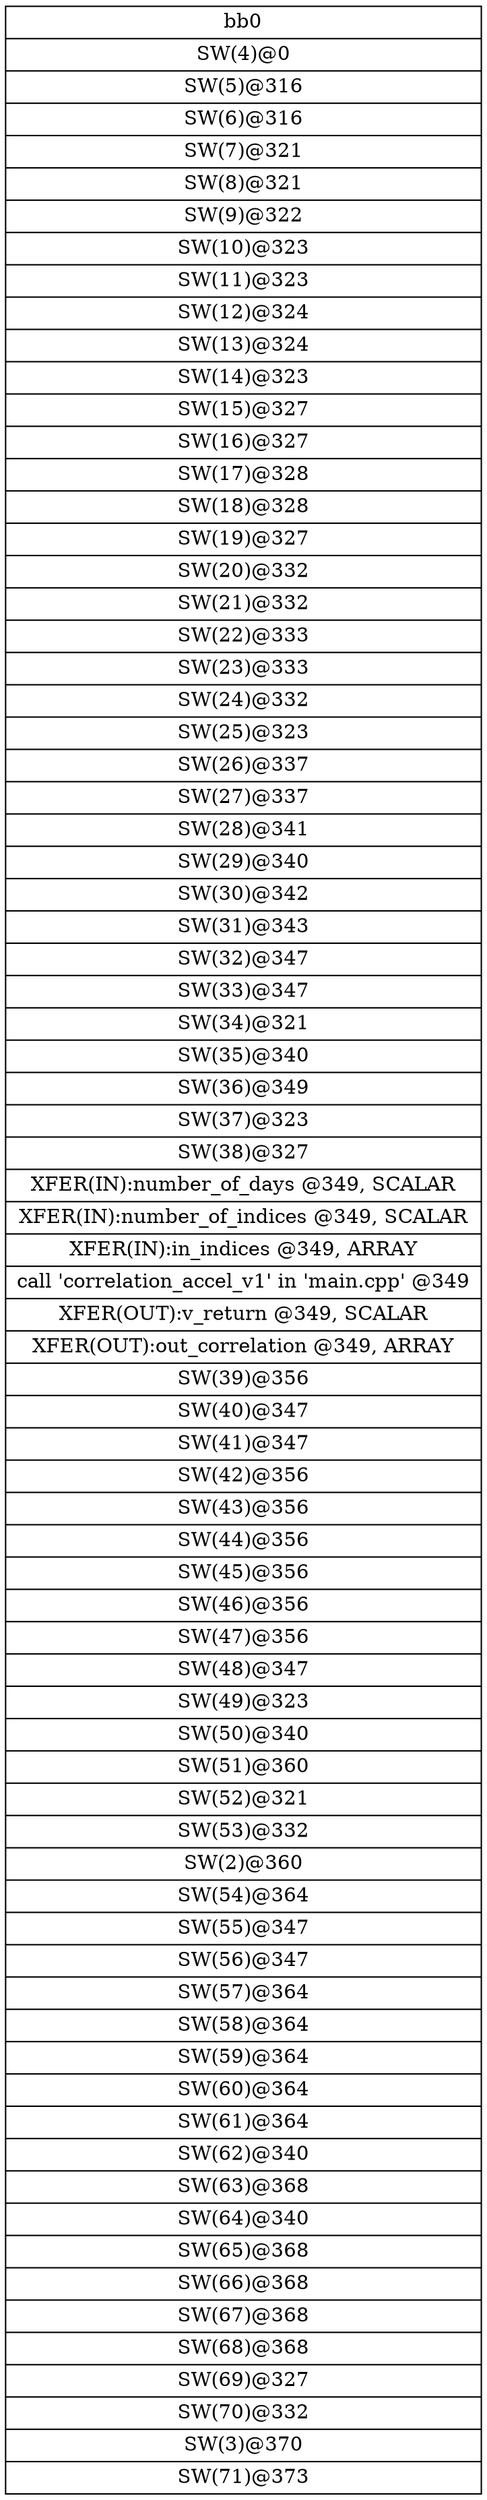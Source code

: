 digraph CDFG {
node [shape=record];
bb0 [shape=record, label = "{bb0|<x0x3eadf10>SW(4)@0\n|<x0x3eadf90>SW(5)@316\n|<x0x3eae1a0>SW(6)@316\n|<x0x3eafaa0>SW(7)@321\n|<x0x3eafc60>SW(8)@321\n|<x0x3eafe90>SW(9)@322\n|<x0x3eb00c0>SW(10)@323\n|<x0x3eb02f0>SW(11)@323\n|<x0x3eb0520>SW(12)@324\n|<x0x3eb0770>SW(13)@324\n|<x0x3eb0980>SW(14)@323\n|<x0x3eb0bc0>SW(15)@327\n|<x0x3eb0df0>SW(16)@327\n|<x0x3eb1020>SW(17)@328\n|<x0x3eb1270>SW(18)@328\n|<x0x3eb1480>SW(19)@327\n|<x0x3eb16c0>SW(20)@332\n|<x0x3eb18f0>SW(21)@332\n|<x0x3eaaf10>SW(22)@333\n|<x0x3eab160>SW(23)@333\n|<x0x3eab370>SW(24)@332\n|<x0x3eab5b0>SW(25)@323\n|<x0x3eab7e0>SW(26)@337\n|<x0x3eab9f0>SW(27)@337\n|<x0x3eabc10>SW(28)@341\n|<x0x3eabe60>SW(29)@340\n|<x0x3eac0b0>SW(30)@342\n|<x0x3eac320>SW(31)@343\n|<x0x3eac570>SW(32)@347\n|<x0x3eac790>SW(33)@347\n|<x0x3eac9d0>SW(34)@321\n|<x0x3eacc00>SW(35)@340\n|<x0x3eb1bc0>SW(36)@349\n|<x0x3eb1d40>SW(37)@323\n|<x0x3eb1f70>SW(38)@327\n|<x0x3eb69d0>XFER(IN):number_of_days @349, SCALAR\n|<x0x3eb6ab0>XFER(IN):number_of_indices @349, SCALAR\n|<x0x3eb6b90>XFER(IN):in_indices @349, ARRAY\n|<x0x3ea7770>call 'correlation_accel_v1' in 'main.cpp' @349\n|<x0x3eb7f80>XFER(OUT):v_return @349, SCALAR\n|<x0x3eb7e70>XFER(OUT):out_correlation @349, ARRAY\n|<x0x3eb21c0>SW(39)@356\n|<x0x3eb23e0>SW(40)@347\n|<x0x3eb2620>SW(41)@347\n|<x0x3eb2850>SW(42)@356\n|<x0x3eb2a60>SW(43)@356\n|<x0x3eb2c70>SW(44)@356\n|<x0x3eb2e80>SW(45)@356\n|<x0x3eb3090>SW(46)@356\n|<x0x3eb32f0>SW(47)@356\n|<x0x3eb3510>SW(48)@347\n|<x0x3eb3750>SW(49)@323\n|<x0x3eb3980>SW(50)@340\n|<x0x3eb3bd0>SW(51)@360\n|<x0x3eb3df0>SW(52)@321\n|<x0x3eb4020>SW(53)@332\n|<x0x3eaad80>SW(2)@360\n|<x0x3eb4270>SW(54)@364\n|<x0x3eb4490>SW(55)@347\n|<x0x3eb46d0>SW(56)@347\n|<x0x3eb4900>SW(57)@364\n|<x0x3eb4b10>SW(58)@364\n|<x0x3eb4d20>SW(59)@364\n|<x0x3eb4f30>SW(60)@364\n|<x0x3eb5140>SW(61)@364\n|<x0x3eb53a0>SW(62)@340\n|<x0x3eb55f0>SW(63)@368\n|<x0x3eb5810>SW(64)@340\n|<x0x3eb5a60>SW(65)@368\n|<x0x3eb5d20>SW(66)@368\n|<x0x3eb5e90>SW(67)@368\n|<x0x3eb60a0>SW(68)@368\n|<x0x3eb62e0>SW(69)@327\n|<x0x3eb6510>SW(70)@332\n|<x0x3eaac70>SW(3)@370\n|<x0x3eb6760>SW(71)@373\n}"];
}
